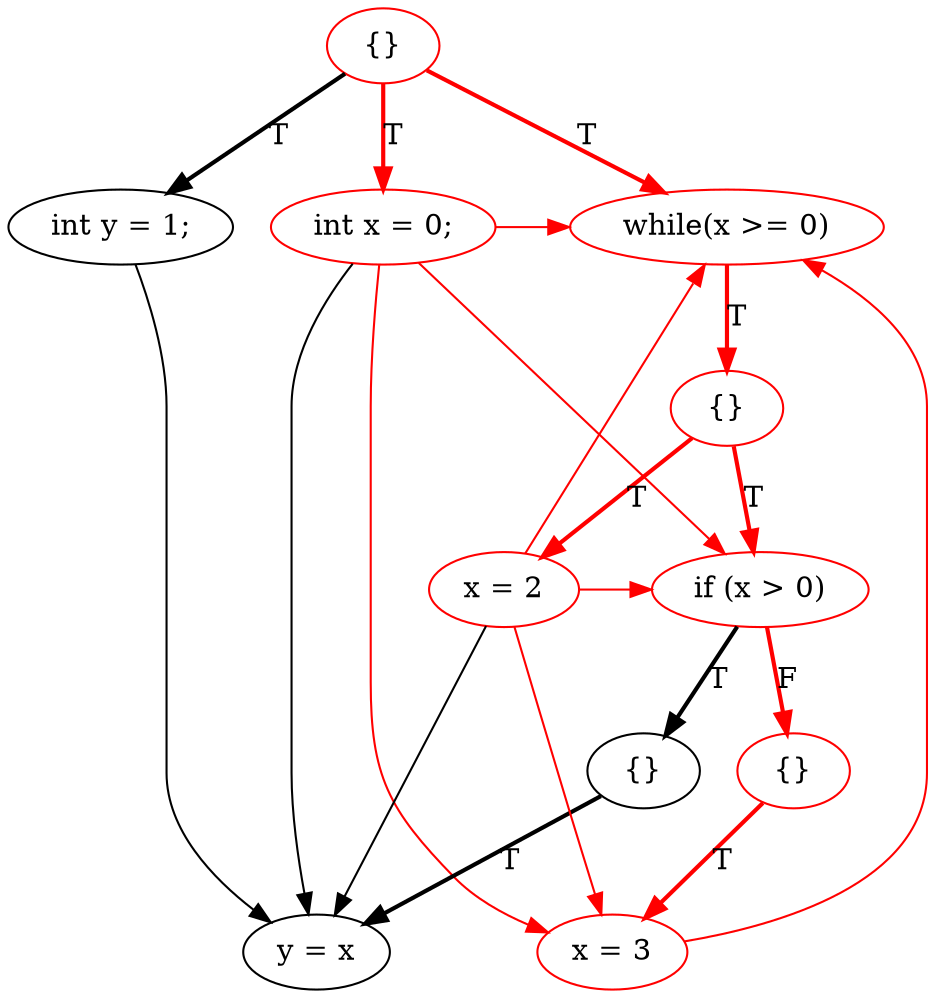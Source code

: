 digraph {
rankdir=TD;
0[label="{}",color=red]; 
0 -> 1[label="T",style=bold,color=red];
1[label="int x = 0;",color=red];
1 -> 3;
1 -> 4[color=red];
1 -> 6[color=red];
1 -> 9[color=red];
0 -> 2[label="T",style=bold];
2[label="int y = 1;"];
2 -> 3;
0 -> 9[label="T",style=bold,color=red];
9[label="while(x >= 0)",color=red]; 
9 -> 10[label="T",style=bold,color=red];
10[label="{}",color=red]; 
10 -> 6[label="T",style=bold,color=red];
6[label="if (x > 0)",color=red]; 
6 -> 7[label="T",style=bold];
7[label="{}"]; 
7 -> 3[label="T",style=bold];
3[label="y = x"];
6 -> 8[label="F",style=bold,color=red];
8[label="{}",color=red]; 
8 -> 4[label="T",style=bold,color=red];
4[label="x = 3",color=red];
4 -> 9[color=red];
10 -> 5[label="T",style=bold,color=red];
5[label="x = 2",color=red];
5 -> 3;
5 -> 4[color=red];
5 -> 6[color=red];
5 -> 9[color=red];
{ rank=same 1 2 9 }{ rank=same 10 }{ rank=same 6 5 }{ rank=same 7 8 }{ rank=same 3 4 }
}